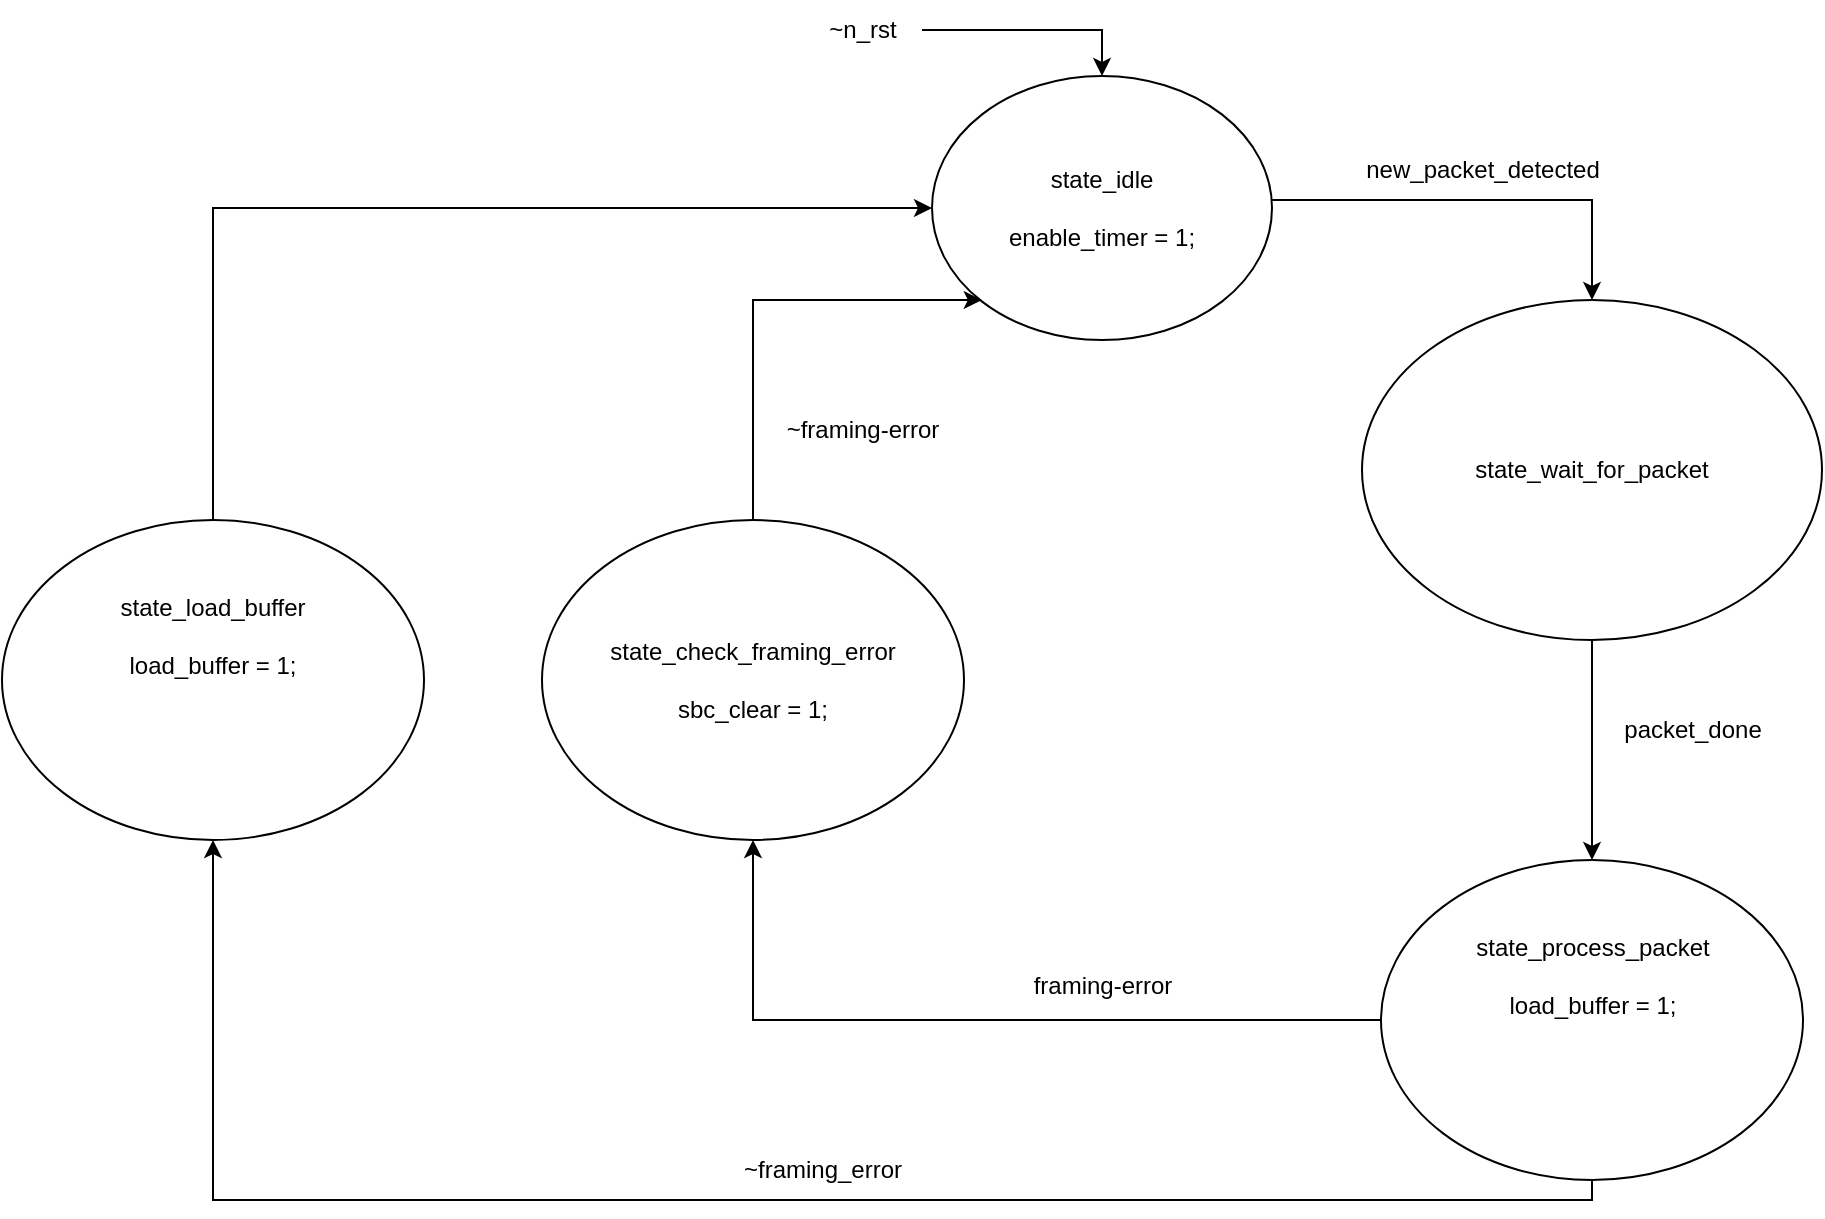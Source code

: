 <mxfile version="26.0.16">
  <diagram name="Page-1" id="uz-ISEkMkpy3JlYTRd4P">
    <mxGraphModel dx="2403" dy="1032" grid="1" gridSize="10" guides="1" tooltips="1" connect="1" arrows="1" fold="1" page="1" pageScale="1" pageWidth="850" pageHeight="1100" math="0" shadow="0">
      <root>
        <mxCell id="0" />
        <mxCell id="1" parent="0" />
        <mxCell id="TmYf55Ae-JYS25pkBuSo-2" style="edgeStyle=orthogonalEdgeStyle;rounded=0;orthogonalLoop=1;jettySize=auto;html=1;entryX=0.5;entryY=0;entryDx=0;entryDy=0;verticalAlign=top;" parent="1" source="TmYf55Ae-JYS25pkBuSo-3" target="TmYf55Ae-JYS25pkBuSo-5" edge="1">
          <mxGeometry relative="1" as="geometry">
            <Array as="points">
              <mxPoint x="-385" y="130" />
            </Array>
          </mxGeometry>
        </mxCell>
        <mxCell id="TmYf55Ae-JYS25pkBuSo-3" value="state_idle&lt;div&gt;&lt;br&gt;&lt;/div&gt;&lt;div&gt;enable_timer = 1;&lt;/div&gt;" style="ellipse;whiteSpace=wrap;html=1;" parent="1" vertex="1">
          <mxGeometry x="-715" y="68" width="170" height="132" as="geometry" />
        </mxCell>
        <mxCell id="TmYf55Ae-JYS25pkBuSo-27" style="edgeStyle=orthogonalEdgeStyle;rounded=0;orthogonalLoop=1;jettySize=auto;html=1;exitX=0.5;exitY=1;exitDx=0;exitDy=0;entryX=0.5;entryY=0;entryDx=0;entryDy=0;" parent="1" source="TmYf55Ae-JYS25pkBuSo-5" target="TmYf55Ae-JYS25pkBuSo-15" edge="1">
          <mxGeometry relative="1" as="geometry" />
        </mxCell>
        <mxCell id="TmYf55Ae-JYS25pkBuSo-5" value="&lt;div&gt;state_wait_for_packet&lt;/div&gt;" style="ellipse;whiteSpace=wrap;html=1;verticalAlign=middle;" parent="1" vertex="1">
          <mxGeometry x="-500" y="180" width="230" height="170" as="geometry" />
        </mxCell>
        <mxCell id="TmYf55Ae-JYS25pkBuSo-6" value="new_packet_detected" style="text;html=1;align=center;verticalAlign=middle;resizable=0;points=[];autosize=1;strokeColor=none;fillColor=none;" parent="1" vertex="1">
          <mxGeometry x="-510" y="100" width="140" height="30" as="geometry" />
        </mxCell>
        <mxCell id="TmYf55Ae-JYS25pkBuSo-7" style="edgeStyle=orthogonalEdgeStyle;rounded=0;orthogonalLoop=1;jettySize=auto;html=1;entryX=0.5;entryY=0;entryDx=0;entryDy=0;" parent="1" source="TmYf55Ae-JYS25pkBuSo-8" target="TmYf55Ae-JYS25pkBuSo-3" edge="1">
          <mxGeometry relative="1" as="geometry" />
        </mxCell>
        <mxCell id="TmYf55Ae-JYS25pkBuSo-8" value="~n_rst" style="text;html=1;align=center;verticalAlign=middle;resizable=0;points=[];autosize=1;strokeColor=none;fillColor=none;" parent="1" vertex="1">
          <mxGeometry x="-780" y="30" width="60" height="30" as="geometry" />
        </mxCell>
        <mxCell id="gcleOuCmj5GNLYwZ8Q55-13" style="edgeStyle=orthogonalEdgeStyle;rounded=0;orthogonalLoop=1;jettySize=auto;html=1;entryX=0.5;entryY=1;entryDx=0;entryDy=0;" edge="1" parent="1" source="TmYf55Ae-JYS25pkBuSo-15" target="gcleOuCmj5GNLYwZ8Q55-7">
          <mxGeometry relative="1" as="geometry">
            <Array as="points">
              <mxPoint x="-385" y="630" />
              <mxPoint x="-1074" y="630" />
            </Array>
          </mxGeometry>
        </mxCell>
        <mxCell id="gcleOuCmj5GNLYwZ8Q55-14" style="edgeStyle=orthogonalEdgeStyle;rounded=0;orthogonalLoop=1;jettySize=auto;html=1;entryX=0.5;entryY=1;entryDx=0;entryDy=0;" edge="1" parent="1" source="TmYf55Ae-JYS25pkBuSo-15" target="gcleOuCmj5GNLYwZ8Q55-9">
          <mxGeometry relative="1" as="geometry" />
        </mxCell>
        <mxCell id="TmYf55Ae-JYS25pkBuSo-15" value="&lt;div&gt;state_process_packet&lt;/div&gt;&lt;div&gt;&lt;br&gt;&lt;/div&gt;&lt;div&gt;load_buffer = 1;&lt;/div&gt;&lt;div&gt;&lt;br&gt;&lt;/div&gt;&lt;div&gt;&lt;br&gt;&lt;/div&gt;&lt;div&gt;&lt;br&gt;&lt;/div&gt;" style="ellipse;whiteSpace=wrap;html=1;verticalAlign=middle;" parent="1" vertex="1">
          <mxGeometry x="-490.5" y="460" width="211" height="160" as="geometry" />
        </mxCell>
        <mxCell id="TmYf55Ae-JYS25pkBuSo-28" value="packet_done" style="text;html=1;align=center;verticalAlign=middle;resizable=0;points=[];autosize=1;strokeColor=none;fillColor=none;" parent="1" vertex="1">
          <mxGeometry x="-380" y="380" width="90" height="30" as="geometry" />
        </mxCell>
        <mxCell id="gcleOuCmj5GNLYwZ8Q55-15" style="edgeStyle=orthogonalEdgeStyle;rounded=0;orthogonalLoop=1;jettySize=auto;html=1;entryX=0;entryY=0.5;entryDx=0;entryDy=0;" edge="1" parent="1" source="gcleOuCmj5GNLYwZ8Q55-7" target="TmYf55Ae-JYS25pkBuSo-3">
          <mxGeometry relative="1" as="geometry">
            <Array as="points">
              <mxPoint x="-1074" y="134" />
            </Array>
          </mxGeometry>
        </mxCell>
        <mxCell id="gcleOuCmj5GNLYwZ8Q55-7" value="&lt;div&gt;state_load_buffer&lt;/div&gt;&lt;div&gt;&lt;br&gt;&lt;/div&gt;&lt;div&gt;load_buffer = 1;&lt;/div&gt;&lt;div&gt;&lt;br&gt;&lt;/div&gt;&lt;div&gt;&lt;br&gt;&lt;/div&gt;&lt;div&gt;&lt;br&gt;&lt;/div&gt;" style="ellipse;whiteSpace=wrap;html=1;verticalAlign=middle;" vertex="1" parent="1">
          <mxGeometry x="-1180" y="290" width="211" height="160" as="geometry" />
        </mxCell>
        <mxCell id="gcleOuCmj5GNLYwZ8Q55-16" style="edgeStyle=orthogonalEdgeStyle;rounded=0;orthogonalLoop=1;jettySize=auto;html=1;entryX=0;entryY=1;entryDx=0;entryDy=0;" edge="1" parent="1" source="gcleOuCmj5GNLYwZ8Q55-9" target="TmYf55Ae-JYS25pkBuSo-3">
          <mxGeometry relative="1" as="geometry">
            <Array as="points">
              <mxPoint x="-804" y="180" />
              <mxPoint x="-690" y="180" />
            </Array>
          </mxGeometry>
        </mxCell>
        <mxCell id="gcleOuCmj5GNLYwZ8Q55-9" value="&lt;div&gt;state_check_framing_error&lt;/div&gt;&lt;div&gt;&lt;br&gt;&lt;/div&gt;&lt;div&gt;sbc_clear = 1;&lt;/div&gt;" style="ellipse;whiteSpace=wrap;html=1;verticalAlign=middle;" vertex="1" parent="1">
          <mxGeometry x="-910" y="290" width="211" height="160" as="geometry" />
        </mxCell>
        <mxCell id="gcleOuCmj5GNLYwZ8Q55-11" value="framing-error" style="text;html=1;align=center;verticalAlign=middle;resizable=0;points=[];autosize=1;strokeColor=none;fillColor=none;" vertex="1" parent="1">
          <mxGeometry x="-675" y="508" width="90" height="30" as="geometry" />
        </mxCell>
        <mxCell id="gcleOuCmj5GNLYwZ8Q55-12" value="~framing_error" style="text;html=1;align=center;verticalAlign=middle;resizable=0;points=[];autosize=1;strokeColor=none;fillColor=none;" vertex="1" parent="1">
          <mxGeometry x="-820" y="600" width="100" height="30" as="geometry" />
        </mxCell>
        <mxCell id="gcleOuCmj5GNLYwZ8Q55-19" value="~framing-error" style="text;html=1;align=center;verticalAlign=middle;resizable=0;points=[];autosize=1;strokeColor=none;fillColor=none;" vertex="1" parent="1">
          <mxGeometry x="-800" y="230" width="100" height="30" as="geometry" />
        </mxCell>
      </root>
    </mxGraphModel>
  </diagram>
</mxfile>
